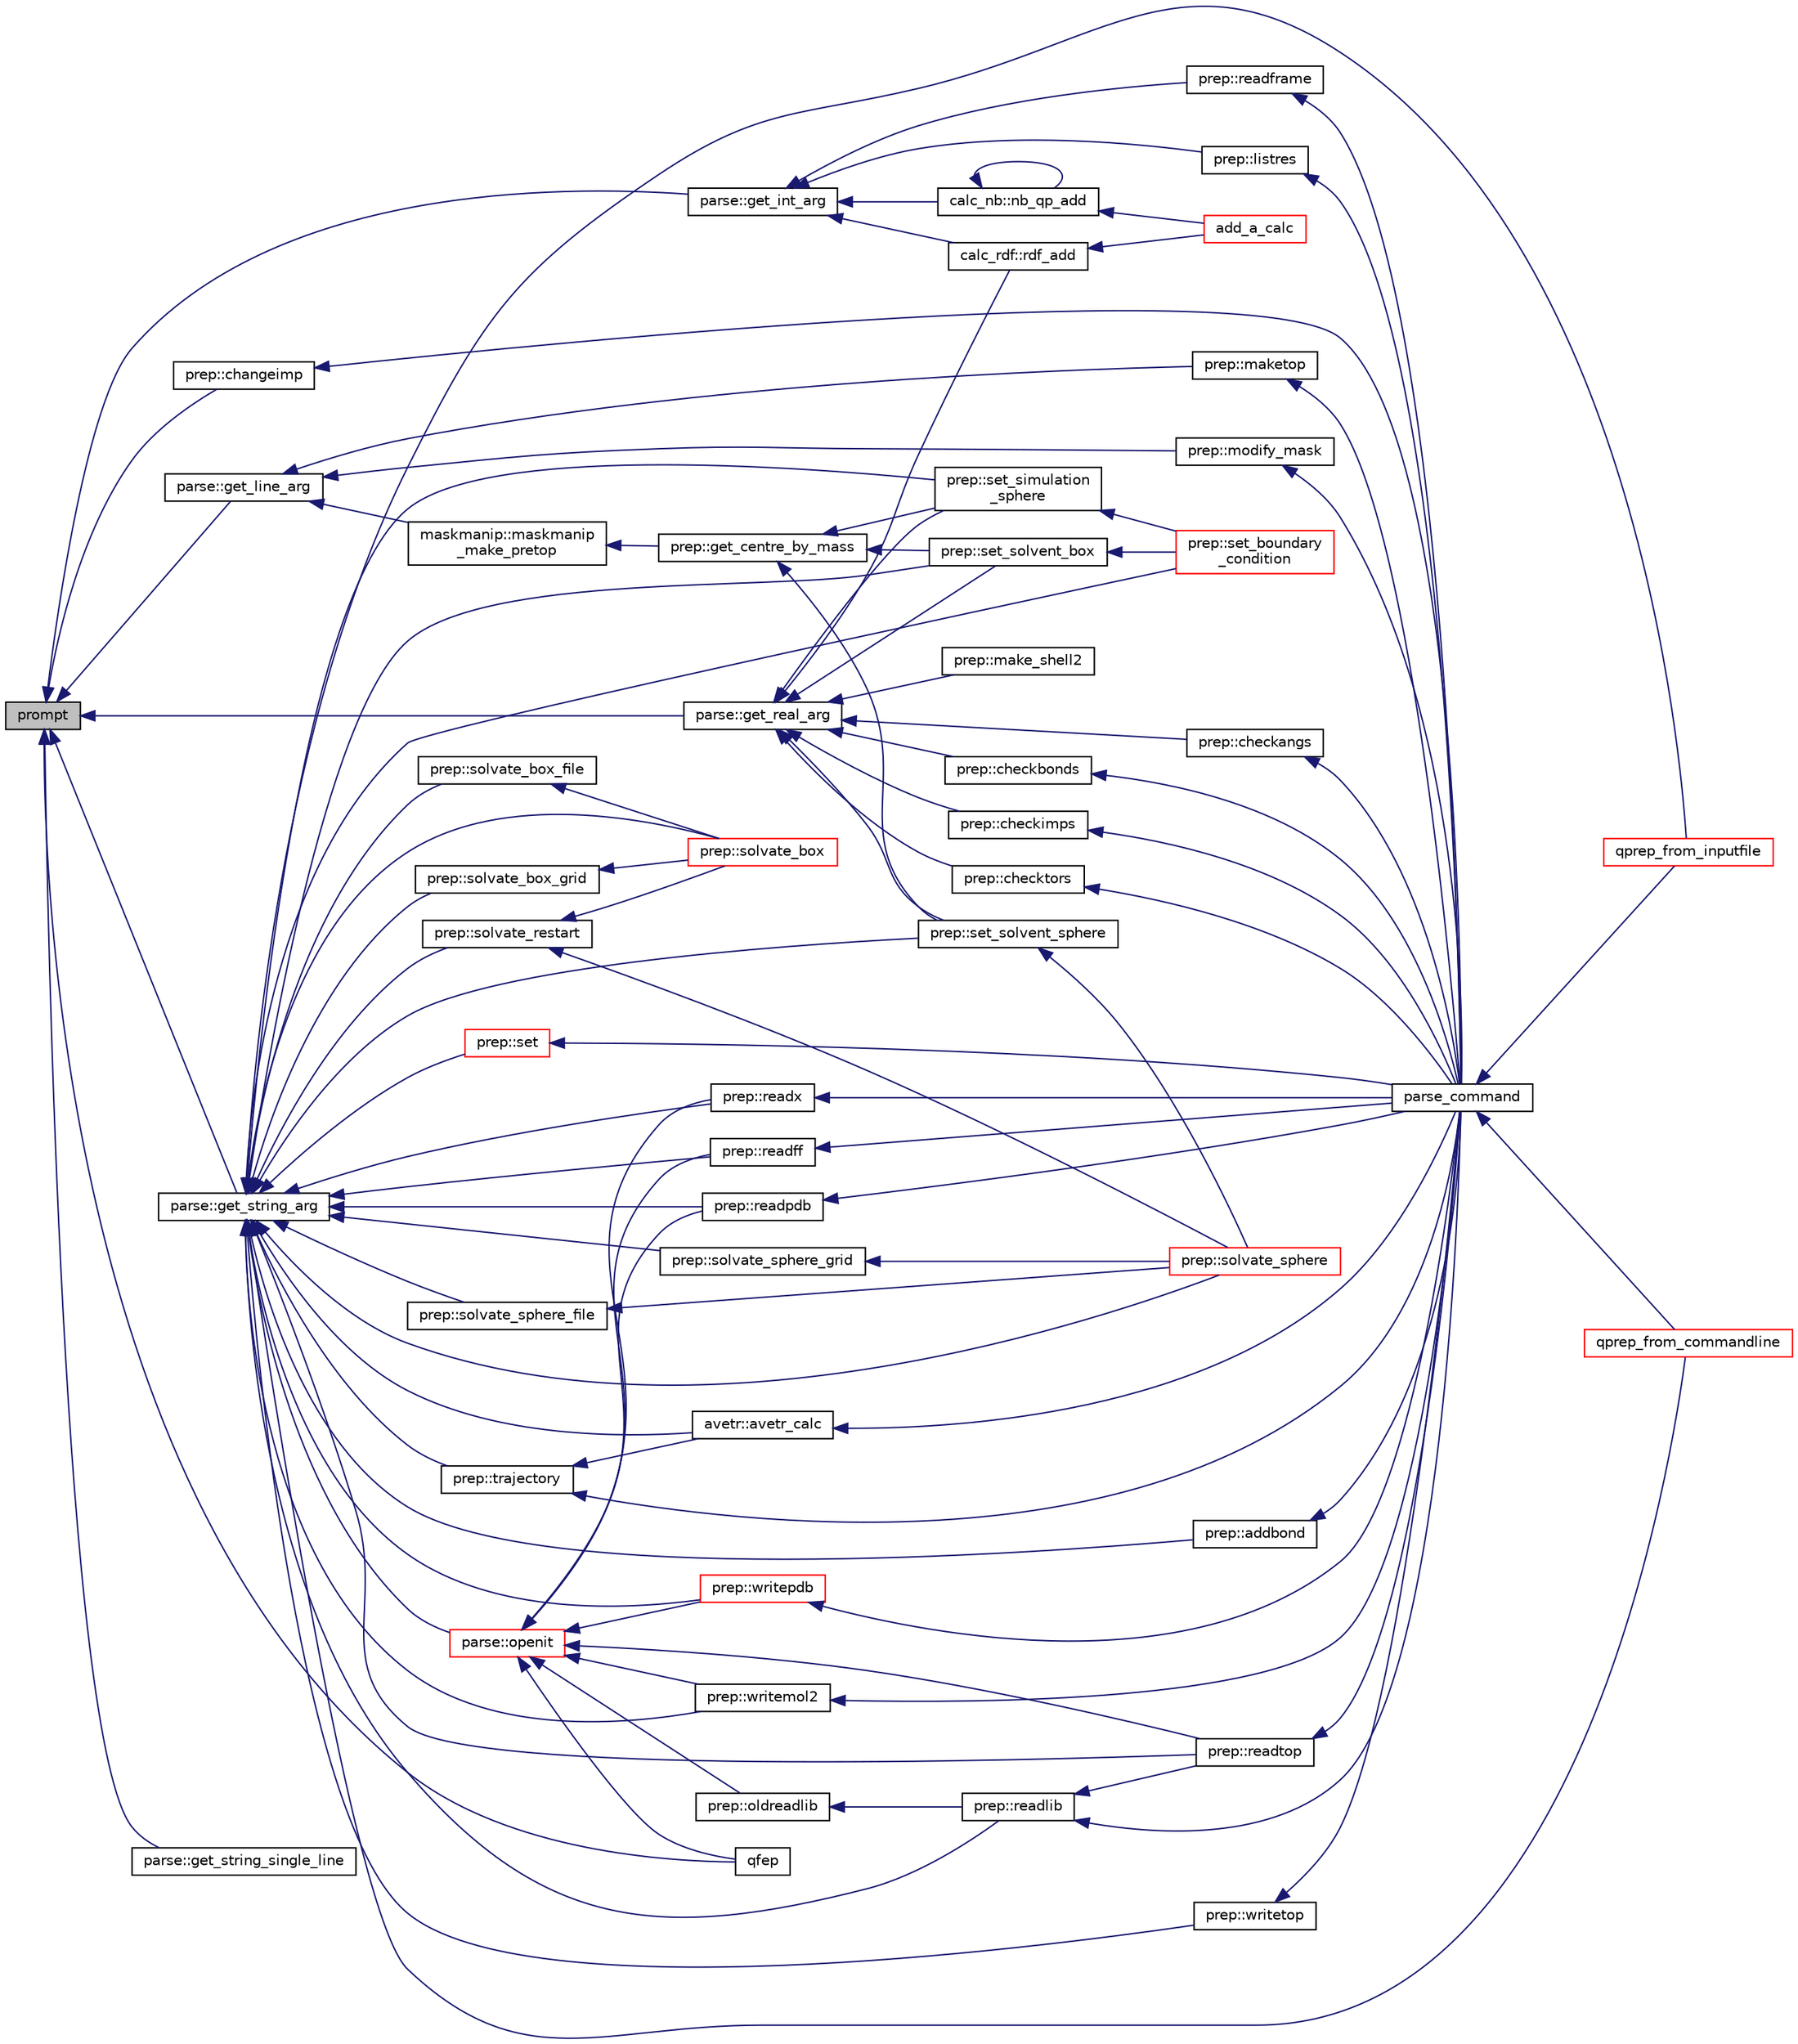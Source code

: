 digraph "prompt"
{
  edge [fontname="Helvetica",fontsize="10",labelfontname="Helvetica",labelfontsize="10"];
  node [fontname="Helvetica",fontsize="10",shape=record];
  rankdir="LR";
  Node1 [label="prompt",height=0.2,width=0.4,color="black", fillcolor="grey75", style="filled" fontcolor="black"];
  Node1 -> Node2 [dir="back",color="midnightblue",fontsize="10",style="solid"];
  Node2 [label="prep::changeimp",height=0.2,width=0.4,color="black", fillcolor="white", style="filled",URL="$classprep.html#ad6bd84f0763211bf5153b296e98f8eb8"];
  Node2 -> Node3 [dir="back",color="midnightblue",fontsize="10",style="solid"];
  Node3 [label="parse_command",height=0.2,width=0.4,color="black", fillcolor="white", style="filled",URL="$qprep_8f90.html#add7d58759b8d0826b87051647135e024"];
  Node3 -> Node4 [dir="back",color="midnightblue",fontsize="10",style="solid"];
  Node4 [label="qprep_from_inputfile",height=0.2,width=0.4,color="red", fillcolor="white", style="filled",URL="$qprep_8f90.html#aae7f6285ebd5705125725dcda622efd5"];
  Node3 -> Node5 [dir="back",color="midnightblue",fontsize="10",style="solid"];
  Node5 [label="qprep_from_commandline",height=0.2,width=0.4,color="red", fillcolor="white", style="filled",URL="$qprep_8f90.html#a509741b66578d6d76b269d0f98128910"];
  Node1 -> Node6 [dir="back",color="midnightblue",fontsize="10",style="solid"];
  Node6 [label="parse::get_int_arg",height=0.2,width=0.4,color="black", fillcolor="white", style="filled",URL="$classparse.html#a796a4266eea42a76292330425be4f9fe"];
  Node6 -> Node7 [dir="back",color="midnightblue",fontsize="10",style="solid"];
  Node7 [label="calc_nb::nb_qp_add",height=0.2,width=0.4,color="black", fillcolor="white", style="filled",URL="$classcalc__nb.html#a6d26079e3680e2780d8c7f302b538596"];
  Node7 -> Node7 [dir="back",color="midnightblue",fontsize="10",style="solid"];
  Node7 -> Node8 [dir="back",color="midnightblue",fontsize="10",style="solid"];
  Node8 [label="add_a_calc",height=0.2,width=0.4,color="red", fillcolor="white", style="filled",URL="$qcalc_8f90.html#acb44d1dc6dd86deefc875c180bc5703e"];
  Node6 -> Node9 [dir="back",color="midnightblue",fontsize="10",style="solid"];
  Node9 [label="calc_rdf::rdf_add",height=0.2,width=0.4,color="black", fillcolor="white", style="filled",URL="$classcalc__rdf.html#ab8e05d1bd81788d16237447d9f66edd9"];
  Node9 -> Node8 [dir="back",color="midnightblue",fontsize="10",style="solid"];
  Node6 -> Node10 [dir="back",color="midnightblue",fontsize="10",style="solid"];
  Node10 [label="prep::listres",height=0.2,width=0.4,color="black", fillcolor="white", style="filled",URL="$classprep.html#a826ccdfd790c158de7a5c69009883282"];
  Node10 -> Node3 [dir="back",color="midnightblue",fontsize="10",style="solid"];
  Node6 -> Node11 [dir="back",color="midnightblue",fontsize="10",style="solid"];
  Node11 [label="prep::readframe",height=0.2,width=0.4,color="black", fillcolor="white", style="filled",URL="$classprep.html#a76cc92e2a4be8c7ee740c6ba35b8789b"];
  Node11 -> Node3 [dir="back",color="midnightblue",fontsize="10",style="solid"];
  Node1 -> Node12 [dir="back",color="midnightblue",fontsize="10",style="solid"];
  Node12 [label="parse::get_line_arg",height=0.2,width=0.4,color="black", fillcolor="white", style="filled",URL="$classparse.html#a76068663dfa765e2a4d8e0f9bf4017a8"];
  Node12 -> Node13 [dir="back",color="midnightblue",fontsize="10",style="solid"];
  Node13 [label="maskmanip::maskmanip\l_make_pretop",height=0.2,width=0.4,color="black", fillcolor="white", style="filled",URL="$classmaskmanip.html#aa7d710d064627916cae7417ab446621c"];
  Node13 -> Node14 [dir="back",color="midnightblue",fontsize="10",style="solid"];
  Node14 [label="prep::get_centre_by_mass",height=0.2,width=0.4,color="black", fillcolor="white", style="filled",URL="$classprep.html#ac5cb1bd82cdabbd55089747c70946e9f"];
  Node14 -> Node15 [dir="back",color="midnightblue",fontsize="10",style="solid"];
  Node15 [label="prep::set_simulation\l_sphere",height=0.2,width=0.4,color="black", fillcolor="white", style="filled",URL="$classprep.html#a35f72f5ffad726d4d9f3f8405837b1a2"];
  Node15 -> Node16 [dir="back",color="midnightblue",fontsize="10",style="solid"];
  Node16 [label="prep::set_boundary\l_condition",height=0.2,width=0.4,color="red", fillcolor="white", style="filled",URL="$classprep.html#a6cb87d50fe4a6bf0ae27fe34d7316f5b"];
  Node14 -> Node17 [dir="back",color="midnightblue",fontsize="10",style="solid"];
  Node17 [label="prep::set_solvent_box",height=0.2,width=0.4,color="black", fillcolor="white", style="filled",URL="$classprep.html#a28767f39911fb26ba4be630e1b41c4e5"];
  Node17 -> Node16 [dir="back",color="midnightblue",fontsize="10",style="solid"];
  Node14 -> Node18 [dir="back",color="midnightblue",fontsize="10",style="solid"];
  Node18 [label="prep::set_solvent_sphere",height=0.2,width=0.4,color="black", fillcolor="white", style="filled",URL="$classprep.html#abb116903e6c029e9d8ad398fc9968393"];
  Node18 -> Node19 [dir="back",color="midnightblue",fontsize="10",style="solid"];
  Node19 [label="prep::solvate_sphere",height=0.2,width=0.4,color="red", fillcolor="white", style="filled",URL="$classprep.html#a94b652674f1c868ef55bb9e4a3cd8204"];
  Node12 -> Node20 [dir="back",color="midnightblue",fontsize="10",style="solid"];
  Node20 [label="prep::maketop",height=0.2,width=0.4,color="black", fillcolor="white", style="filled",URL="$classprep.html#ac1b20bb4677de808773357bae4f5b4a5"];
  Node20 -> Node3 [dir="back",color="midnightblue",fontsize="10",style="solid"];
  Node12 -> Node21 [dir="back",color="midnightblue",fontsize="10",style="solid"];
  Node21 [label="prep::modify_mask",height=0.2,width=0.4,color="black", fillcolor="white", style="filled",URL="$classprep.html#a977d8921a8e453a4a83f89e42147e5e9"];
  Node21 -> Node3 [dir="back",color="midnightblue",fontsize="10",style="solid"];
  Node1 -> Node22 [dir="back",color="midnightblue",fontsize="10",style="solid"];
  Node22 [label="parse::get_real_arg",height=0.2,width=0.4,color="black", fillcolor="white", style="filled",URL="$classparse.html#a9941ab0c7c89dad4ed63753dda092274"];
  Node22 -> Node9 [dir="back",color="midnightblue",fontsize="10",style="solid"];
  Node22 -> Node23 [dir="back",color="midnightblue",fontsize="10",style="solid"];
  Node23 [label="prep::checkangs",height=0.2,width=0.4,color="black", fillcolor="white", style="filled",URL="$classprep.html#a7ac174f5565d619eba52fbd3857ecc09"];
  Node23 -> Node3 [dir="back",color="midnightblue",fontsize="10",style="solid"];
  Node22 -> Node24 [dir="back",color="midnightblue",fontsize="10",style="solid"];
  Node24 [label="prep::checkbonds",height=0.2,width=0.4,color="black", fillcolor="white", style="filled",URL="$classprep.html#a8d372a19058ff7689d991fd5a1926c3c"];
  Node24 -> Node3 [dir="back",color="midnightblue",fontsize="10",style="solid"];
  Node22 -> Node25 [dir="back",color="midnightblue",fontsize="10",style="solid"];
  Node25 [label="prep::checkimps",height=0.2,width=0.4,color="black", fillcolor="white", style="filled",URL="$classprep.html#a61d9fe11fd8e2fcacee27aed5b2d03df"];
  Node25 -> Node3 [dir="back",color="midnightblue",fontsize="10",style="solid"];
  Node22 -> Node26 [dir="back",color="midnightblue",fontsize="10",style="solid"];
  Node26 [label="prep::checktors",height=0.2,width=0.4,color="black", fillcolor="white", style="filled",URL="$classprep.html#a78d4b6ccd1cf10b70d165ca709f2a1a3"];
  Node26 -> Node3 [dir="back",color="midnightblue",fontsize="10",style="solid"];
  Node22 -> Node15 [dir="back",color="midnightblue",fontsize="10",style="solid"];
  Node22 -> Node17 [dir="back",color="midnightblue",fontsize="10",style="solid"];
  Node22 -> Node18 [dir="back",color="midnightblue",fontsize="10",style="solid"];
  Node22 -> Node27 [dir="back",color="midnightblue",fontsize="10",style="solid"];
  Node27 [label="prep::make_shell2",height=0.2,width=0.4,color="black", fillcolor="white", style="filled",URL="$classprep.html#a590bd98683520ed1b1edce0bdf78b337"];
  Node1 -> Node28 [dir="back",color="midnightblue",fontsize="10",style="solid"];
  Node28 [label="parse::get_string_arg",height=0.2,width=0.4,color="black", fillcolor="white", style="filled",URL="$classparse.html#a17fdf061a0ee443c4a80c24d8e3cd11f"];
  Node28 -> Node29 [dir="back",color="midnightblue",fontsize="10",style="solid"];
  Node29 [label="avetr::avetr_calc",height=0.2,width=0.4,color="black", fillcolor="white", style="filled",URL="$classavetr.html#a1fbe6b643dec51fc47c85540a07c896c"];
  Node29 -> Node3 [dir="back",color="midnightblue",fontsize="10",style="solid"];
  Node28 -> Node30 [dir="back",color="midnightblue",fontsize="10",style="solid"];
  Node30 [label="parse::openit",height=0.2,width=0.4,color="red", fillcolor="white", style="filled",URL="$classparse.html#a0cc676b15a8ab0f5158f0f51a0f30ebf"];
  Node30 -> Node31 [dir="back",color="midnightblue",fontsize="10",style="solid"];
  Node31 [label="prep::oldreadlib",height=0.2,width=0.4,color="black", fillcolor="white", style="filled",URL="$classprep.html#a0dedb90780274dad9f0cb73c67bc72c4"];
  Node31 -> Node32 [dir="back",color="midnightblue",fontsize="10",style="solid"];
  Node32 [label="prep::readlib",height=0.2,width=0.4,color="black", fillcolor="white", style="filled",URL="$classprep.html#a5416ced67e818030602fa86ed687ac6b"];
  Node32 -> Node33 [dir="back",color="midnightblue",fontsize="10",style="solid"];
  Node33 [label="prep::readtop",height=0.2,width=0.4,color="black", fillcolor="white", style="filled",URL="$classprep.html#a59d775f3eb60a2041f8a27c882d3bc70"];
  Node33 -> Node3 [dir="back",color="midnightblue",fontsize="10",style="solid"];
  Node32 -> Node3 [dir="back",color="midnightblue",fontsize="10",style="solid"];
  Node30 -> Node34 [dir="back",color="midnightblue",fontsize="10",style="solid"];
  Node34 [label="prep::readff",height=0.2,width=0.4,color="black", fillcolor="white", style="filled",URL="$classprep.html#a266a5e1af478996cb0484355015fbd31"];
  Node34 -> Node3 [dir="back",color="midnightblue",fontsize="10",style="solid"];
  Node30 -> Node35 [dir="back",color="midnightblue",fontsize="10",style="solid"];
  Node35 [label="prep::readpdb",height=0.2,width=0.4,color="black", fillcolor="white", style="filled",URL="$classprep.html#a11614f4fd619fd0eb99727e258ca2300"];
  Node35 -> Node3 [dir="back",color="midnightblue",fontsize="10",style="solid"];
  Node30 -> Node33 [dir="back",color="midnightblue",fontsize="10",style="solid"];
  Node30 -> Node36 [dir="back",color="midnightblue",fontsize="10",style="solid"];
  Node36 [label="prep::readx",height=0.2,width=0.4,color="black", fillcolor="white", style="filled",URL="$classprep.html#ab2a8422cb6cb324200f5b5bf3083675c"];
  Node36 -> Node3 [dir="back",color="midnightblue",fontsize="10",style="solid"];
  Node30 -> Node37 [dir="back",color="midnightblue",fontsize="10",style="solid"];
  Node37 [label="prep::writepdb",height=0.2,width=0.4,color="red", fillcolor="white", style="filled",URL="$classprep.html#a86389b7be94682ea34144a6086ebf289"];
  Node37 -> Node3 [dir="back",color="midnightblue",fontsize="10",style="solid"];
  Node30 -> Node38 [dir="back",color="midnightblue",fontsize="10",style="solid"];
  Node38 [label="prep::writemol2",height=0.2,width=0.4,color="black", fillcolor="white", style="filled",URL="$classprep.html#ad083f95844e256edae2a0a1f08770477"];
  Node38 -> Node3 [dir="back",color="midnightblue",fontsize="10",style="solid"];
  Node30 -> Node39 [dir="back",color="midnightblue",fontsize="10",style="solid"];
  Node39 [label="qfep",height=0.2,width=0.4,color="black", fillcolor="white", style="filled",URL="$qfep__bar_8f90.html#aaec37daccae882881d65ac716ea5d7f3"];
  Node28 -> Node40 [dir="back",color="midnightblue",fontsize="10",style="solid"];
  Node40 [label="prep::addbond",height=0.2,width=0.4,color="black", fillcolor="white", style="filled",URL="$classprep.html#acadfec11c64fcb6b270659df6eda3423"];
  Node40 -> Node3 [dir="back",color="midnightblue",fontsize="10",style="solid"];
  Node28 -> Node32 [dir="back",color="midnightblue",fontsize="10",style="solid"];
  Node28 -> Node34 [dir="back",color="midnightblue",fontsize="10",style="solid"];
  Node28 -> Node35 [dir="back",color="midnightblue",fontsize="10",style="solid"];
  Node28 -> Node33 [dir="back",color="midnightblue",fontsize="10",style="solid"];
  Node28 -> Node36 [dir="back",color="midnightblue",fontsize="10",style="solid"];
  Node28 -> Node41 [dir="back",color="midnightblue",fontsize="10",style="solid"];
  Node41 [label="prep::trajectory",height=0.2,width=0.4,color="black", fillcolor="white", style="filled",URL="$classprep.html#aa25e33c6f5da38aba332f11ca5cff8f3"];
  Node41 -> Node29 [dir="back",color="midnightblue",fontsize="10",style="solid"];
  Node41 -> Node3 [dir="back",color="midnightblue",fontsize="10",style="solid"];
  Node28 -> Node16 [dir="back",color="midnightblue",fontsize="10",style="solid"];
  Node28 -> Node15 [dir="back",color="midnightblue",fontsize="10",style="solid"];
  Node28 -> Node17 [dir="back",color="midnightblue",fontsize="10",style="solid"];
  Node28 -> Node42 [dir="back",color="midnightblue",fontsize="10",style="solid"];
  Node42 [label="prep::solvate_box",height=0.2,width=0.4,color="red", fillcolor="white", style="filled",URL="$classprep.html#adea6f92652c57e735fc1ecfb1c51b307"];
  Node28 -> Node43 [dir="back",color="midnightblue",fontsize="10",style="solid"];
  Node43 [label="prep::solvate_box_grid",height=0.2,width=0.4,color="black", fillcolor="white", style="filled",URL="$classprep.html#a69ec3a8bd439427b2a57259dcf0b7db5"];
  Node43 -> Node42 [dir="back",color="midnightblue",fontsize="10",style="solid"];
  Node28 -> Node44 [dir="back",color="midnightblue",fontsize="10",style="solid"];
  Node44 [label="prep::solvate_box_file",height=0.2,width=0.4,color="black", fillcolor="white", style="filled",URL="$classprep.html#acd0632e7396c17a73263117350d795b2"];
  Node44 -> Node42 [dir="back",color="midnightblue",fontsize="10",style="solid"];
  Node28 -> Node19 [dir="back",color="midnightblue",fontsize="10",style="solid"];
  Node28 -> Node18 [dir="back",color="midnightblue",fontsize="10",style="solid"];
  Node28 -> Node45 [dir="back",color="midnightblue",fontsize="10",style="solid"];
  Node45 [label="prep::solvate_sphere_grid",height=0.2,width=0.4,color="black", fillcolor="white", style="filled",URL="$classprep.html#a48c69af56814950cb78d8a40679c6389"];
  Node45 -> Node19 [dir="back",color="midnightblue",fontsize="10",style="solid"];
  Node28 -> Node46 [dir="back",color="midnightblue",fontsize="10",style="solid"];
  Node46 [label="prep::solvate_sphere_file",height=0.2,width=0.4,color="black", fillcolor="white", style="filled",URL="$classprep.html#a41752fc7d46be8f022fbba88f159f4d8"];
  Node46 -> Node19 [dir="back",color="midnightblue",fontsize="10",style="solid"];
  Node28 -> Node47 [dir="back",color="midnightblue",fontsize="10",style="solid"];
  Node47 [label="prep::solvate_restart",height=0.2,width=0.4,color="black", fillcolor="white", style="filled",URL="$classprep.html#a5c7e6488cce390d096ff1ba62f9f7e3b"];
  Node47 -> Node42 [dir="back",color="midnightblue",fontsize="10",style="solid"];
  Node47 -> Node19 [dir="back",color="midnightblue",fontsize="10",style="solid"];
  Node28 -> Node37 [dir="back",color="midnightblue",fontsize="10",style="solid"];
  Node28 -> Node38 [dir="back",color="midnightblue",fontsize="10",style="solid"];
  Node28 -> Node48 [dir="back",color="midnightblue",fontsize="10",style="solid"];
  Node48 [label="prep::writetop",height=0.2,width=0.4,color="black", fillcolor="white", style="filled",URL="$classprep.html#a9c1837f9f9cc480111bc869021782ba7"];
  Node48 -> Node3 [dir="back",color="midnightblue",fontsize="10",style="solid"];
  Node28 -> Node49 [dir="back",color="midnightblue",fontsize="10",style="solid"];
  Node49 [label="prep::set",height=0.2,width=0.4,color="red", fillcolor="white", style="filled",URL="$classprep.html#a970e6693d83b14e44100bacdd3ad4132"];
  Node49 -> Node3 [dir="back",color="midnightblue",fontsize="10",style="solid"];
  Node28 -> Node4 [dir="back",color="midnightblue",fontsize="10",style="solid"];
  Node28 -> Node5 [dir="back",color="midnightblue",fontsize="10",style="solid"];
  Node1 -> Node50 [dir="back",color="midnightblue",fontsize="10",style="solid"];
  Node50 [label="parse::get_string_single_line",height=0.2,width=0.4,color="black", fillcolor="white", style="filled",URL="$classparse.html#ac1030faa25daef8210640a1537597c25"];
  Node1 -> Node39 [dir="back",color="midnightblue",fontsize="10",style="solid"];
}
